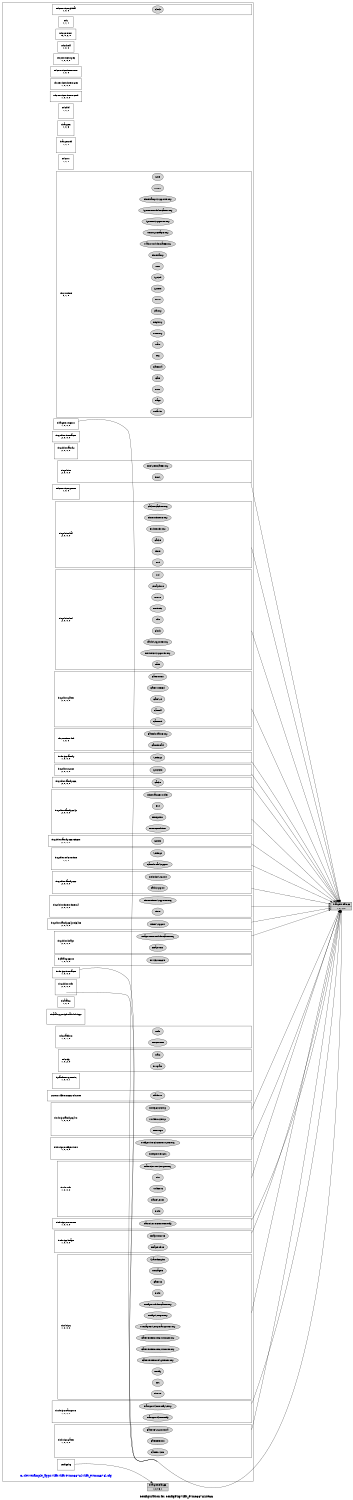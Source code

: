 digraph configuration {
    size="7.5,10";
    rankdir=LR;
    ranksep=".50 equally";
    concentrate=true;
    compound=true;
    label="\nConfiguration for configPkg/vlfft_evmc6678l.xe66"
  node [font=Helvetica, fontsize=14, fontcolor=black];  subgraph cluster0 {label=""; __cfg [label="C:/dev/example_apps/vlfft/vlfft/evmc6678l/vlfft_evmc6678l.cfg", color=white, fontcolor=blue];
    node [font=Helvetica, fontsize=10];    subgraph cluster1 {
        label="";
        xdc_services_global__top [shape=box,label="xdc.services.global\n1, 0, 0", color=white];
        xdc_services_global__bot [shape=point,label="", style=invis];
        xdc_services_global_Clock [style=filled,fillcolor=lightgray, label="Clock"];
        xdc_services_global__top -> xdc_services_global_Clock[style=invis];
        xdc_services_global_Clock -> xdc_services_global__bot[style=invis];
    }
    subgraph cluster2 {
        label="";
        xdc__top [shape=box,label="xdc\n1, 1, 1", color=white];
    }
    subgraph cluster3 {
        label="";
        xdc_corevers__top [shape=box,label="xdc.corevers\n16, 0, 2, 0", color=white];
    }
    subgraph cluster4 {
        label="";
        xdc_shelf__top [shape=box,label="xdc.shelf\n1, 0, 0", color=white];
    }
    subgraph cluster5 {
        label="";
        xdc_services_spec__top [shape=box,label="xdc.services.spec\n1, 0, 0, 0", color=white];
    }
    subgraph cluster6 {
        label="";
        xdc_services_intern_xsr__top [shape=box,label="xdc.services.intern.xsr\n1, 0, 0", color=white];
    }
    subgraph cluster7 {
        label="";
        xdc_services_intern_gen__top [shape=box,label="xdc.services.intern.gen\n1, 0, 0, 0", color=white];
    }
    subgraph cluster8 {
        label="";
        xdc_services_intern_cmd__top [shape=box,label="xdc.services.intern.cmd\n1, 0, 0, 0", color=white];
    }
    subgraph cluster9 {
        label="";
        xdc_bld__top [shape=box,label="xdc.bld\n1, 0, 2", color=white];
        xdc_bld__bot [shape=point,label="", style=invis];
    }
    subgraph cluster10 {
        label="";
        ti_targets__top [shape=box,label="ti.targets\n1, 0, 3", color=white];
        ti_targets__bot [shape=point,label="", style=invis];
    }
    subgraph cluster11 {
        label="";
        ti_targets_elf__top [shape=box,label="ti.targets.elf\n1, 0, 0", color=white];
        ti_targets_elf__bot [shape=point,label="", style=invis];
    }
    subgraph cluster12 {
        label="";
        xdc_rov__top [shape=box,label="xdc.rov\n1, 0, 0", color=white];
        xdc_rov__bot [shape=point,label="", style=invis];
    }
    subgraph cluster13 {
        label="";
        xdc_runtime__top [shape=box,label="xdc.runtime\n2, 1, 0", color=white];
        xdc_runtime__bot [shape=point,label="", style=invis];
        xdc_runtime_Assert [style=filled,fillcolor=lightgray, label="Assert"];
        xdc_runtime__top -> xdc_runtime_Assert[style=invis];
        xdc_runtime_Assert -> xdc_runtime__bot[style=invis];
        xdc_runtime_Core [style=filled,fillcolor=lightgray, label="Core"];
        xdc_runtime__top -> xdc_runtime_Core[style=invis];
        xdc_runtime_Core -> xdc_runtime__bot[style=invis];
        xdc_runtime_Defaults [style=filled,fillcolor=lightgray, label="Defaults"];
        xdc_runtime__top -> xdc_runtime_Defaults[style=invis];
        xdc_runtime_Defaults -> xdc_runtime__bot[style=invis];
        xdc_runtime_Diags [style=filled,fillcolor=lightgray, label="Diags"];
        xdc_runtime__top -> xdc_runtime_Diags[style=invis];
        xdc_runtime_Diags -> xdc_runtime__bot[style=invis];
        xdc_runtime_Error [style=filled,fillcolor=lightgray, label="Error"];
        xdc_runtime__top -> xdc_runtime_Error[style=invis];
        xdc_runtime_Error -> xdc_runtime__bot[style=invis];
        xdc_runtime_Gate [style=filled,fillcolor=lightgray, label="Gate"];
        xdc_runtime__top -> xdc_runtime_Gate[style=invis];
        xdc_runtime_Gate -> xdc_runtime__bot[style=invis];
        xdc_runtime_GateNull [style=filled,fillcolor=lightgray, label="GateNull"];
        xdc_runtime__top -> xdc_runtime_GateNull[style=invis];
        xdc_runtime_GateNull -> xdc_runtime__bot[style=invis];
        xdc_runtime_Log [style=filled,fillcolor=lightgray, label="Log"];
        xdc_runtime__top -> xdc_runtime_Log[style=invis];
        xdc_runtime_Log -> xdc_runtime__bot[style=invis];
        xdc_runtime_Main [style=filled,fillcolor=lightgray, label="Main"];
        xdc_runtime__top -> xdc_runtime_Main[style=invis];
        xdc_runtime_Main -> xdc_runtime__bot[style=invis];
        xdc_runtime_Memory [style=filled,fillcolor=lightgray, label="Memory"];
        xdc_runtime__top -> xdc_runtime_Memory[style=invis];
        xdc_runtime_Memory -> xdc_runtime__bot[style=invis];
        xdc_runtime_Registry [style=filled,fillcolor=lightgray, label="Registry"];
        xdc_runtime__top -> xdc_runtime_Registry[style=invis];
        xdc_runtime_Registry -> xdc_runtime__bot[style=invis];
        xdc_runtime_Startup [style=filled,fillcolor=lightgray, label="Startup"];
        xdc_runtime__top -> xdc_runtime_Startup[style=invis];
        xdc_runtime_Startup -> xdc_runtime__bot[style=invis];
        xdc_runtime_Reset [style=filled,fillcolor=lightgray, label="Reset"];
        xdc_runtime__top -> xdc_runtime_Reset[style=invis];
        xdc_runtime_Reset -> xdc_runtime__bot[style=invis];
        xdc_runtime_System [style=filled,fillcolor=lightgray, label="System"];
        xdc_runtime__top -> xdc_runtime_System[style=invis];
        xdc_runtime_System -> xdc_runtime__bot[style=invis];
        xdc_runtime_SysStd [style=filled,fillcolor=lightgray, label="SysStd"];
        xdc_runtime__top -> xdc_runtime_SysStd[style=invis];
        xdc_runtime_SysStd -> xdc_runtime__bot[style=invis];
        xdc_runtime_Text [style=filled,fillcolor=lightgray, label="Text"];
        xdc_runtime__top -> xdc_runtime_Text[style=invis];
        xdc_runtime_Text -> xdc_runtime__bot[style=invis];
        xdc_runtime_Timestamp [style=filled,fillcolor=lightgray, label="Timestamp"];
        xdc_runtime__top -> xdc_runtime_Timestamp[style=invis];
        xdc_runtime_Timestamp -> xdc_runtime__bot[style=invis];
        xdc_runtime_Main_Module_GateProxy [style=filled,fillcolor=lightgray, label="Main_Module_GateProxy"];
        xdc_runtime__top -> xdc_runtime_Main_Module_GateProxy[style=invis];
        xdc_runtime_Main_Module_GateProxy -> xdc_runtime__bot[style=invis];
        xdc_runtime_Memory_HeapProxy [style=filled,fillcolor=lightgray, label="Memory_HeapProxy"];
        xdc_runtime__top -> xdc_runtime_Memory_HeapProxy[style=invis];
        xdc_runtime_Memory_HeapProxy -> xdc_runtime__bot[style=invis];
        xdc_runtime_System_SupportProxy [style=filled,fillcolor=lightgray, label="System_SupportProxy"];
        xdc_runtime__top -> xdc_runtime_System_SupportProxy[style=invis];
        xdc_runtime_System_SupportProxy -> xdc_runtime__bot[style=invis];
        xdc_runtime_System_Module_GateProxy [style=filled,fillcolor=lightgray, label="System_Module_GateProxy"];
        xdc_runtime__top -> xdc_runtime_System_Module_GateProxy[style=invis];
        xdc_runtime_System_Module_GateProxy -> xdc_runtime__bot[style=invis];
        xdc_runtime_Timestamp_SupportProxy [style=filled,fillcolor=lightgray, label="Timestamp_SupportProxy"];
        xdc_runtime__top -> xdc_runtime_Timestamp_SupportProxy[style=invis];
        xdc_runtime_Timestamp_SupportProxy -> xdc_runtime__bot[style=invis];
    }
    subgraph cluster14 {
        label="";
        ti_targets_rts6000__top [shape=box,label="ti.targets.rts6000\n1, 0, 0, 0", color=white];
    }
    subgraph cluster15 {
        label="";
        ti_sysbios_interfaces__top [shape=box,label="ti.sysbios.interfaces\n2, 0, 0, 0", color=white];
    }
    subgraph cluster16 {
        label="";
        ti_sysbios_family__top [shape=box,label="ti.sysbios.family\n2, 0, 0, 0", color=white];
        ti_sysbios_family__bot [shape=point,label="", style=invis];
    }
    subgraph cluster17 {
        label="";
        ti_sysbios__top [shape=box,label="ti.sysbios\n2, 0, 0, 0", color=white];
        ti_sysbios__bot [shape=point,label="", style=invis];
        ti_sysbios_BIOS [style=filled,fillcolor=lightgray, label="BIOS"];
        ti_sysbios__top -> ti_sysbios_BIOS[style=invis];
        ti_sysbios_BIOS -> ti_sysbios__bot[style=invis];
        ti_sysbios_BIOS_RtsGateProxy [style=filled,fillcolor=lightgray, label="BIOS_RtsGateProxy"];
        ti_sysbios__top -> ti_sysbios_BIOS_RtsGateProxy[style=invis];
        ti_sysbios_BIOS_RtsGateProxy -> ti_sysbios__bot[style=invis];
    }
    subgraph cluster18 {
        label="";
        xdc_services_getset__top [shape=box,label="xdc.services.getset\n1, 0, 0", color=white];
        xdc_services_getset__bot [shape=point,label="", style=invis];
    }
    subgraph cluster19 {
        label="";
        ti_sysbios_hal__top [shape=box,label="ti.sysbios.hal\n2, 0, 0, 0", color=white];
        ti_sysbios_hal__bot [shape=point,label="", style=invis];
        ti_sysbios_hal_Hwi [style=filled,fillcolor=lightgray, label="Hwi"];
        ti_sysbios_hal__top -> ti_sysbios_hal_Hwi[style=invis];
        ti_sysbios_hal_Hwi -> ti_sysbios_hal__bot[style=invis];
        ti_sysbios_hal_Timer [style=filled,fillcolor=lightgray, label="Timer"];
        ti_sysbios_hal__top -> ti_sysbios_hal_Timer[style=invis];
        ti_sysbios_hal_Timer -> ti_sysbios_hal__bot[style=invis];
        ti_sysbios_hal_Cache [style=filled,fillcolor=lightgray, label="Cache"];
        ti_sysbios_hal__top -> ti_sysbios_hal_Cache[style=invis];
        ti_sysbios_hal_Cache -> ti_sysbios_hal__bot[style=invis];
        ti_sysbios_hal_Hwi_HwiProxy [style=filled,fillcolor=lightgray, label="Hwi_HwiProxy"];
        ti_sysbios_hal__top -> ti_sysbios_hal_Hwi_HwiProxy[style=invis];
        ti_sysbios_hal_Hwi_HwiProxy -> ti_sysbios_hal__bot[style=invis];
        ti_sysbios_hal_Timer_TimerProxy [style=filled,fillcolor=lightgray, label="Timer_TimerProxy"];
        ti_sysbios_hal__top -> ti_sysbios_hal_Timer_TimerProxy[style=invis];
        ti_sysbios_hal_Timer_TimerProxy -> ti_sysbios_hal__bot[style=invis];
        ti_sysbios_hal_Cache_CacheProxy [style=filled,fillcolor=lightgray, label="Cache_CacheProxy"];
        ti_sysbios_hal__top -> ti_sysbios_hal_Cache_CacheProxy[style=invis];
        ti_sysbios_hal_Cache_CacheProxy -> ti_sysbios_hal__bot[style=invis];
    }
    subgraph cluster20 {
        label="";
        ti_sysbios_knl__top [shape=box,label="ti.sysbios.knl\n2, 0, 0, 0", color=white];
        ti_sysbios_knl__bot [shape=point,label="", style=invis];
        ti_sysbios_knl_Clock [style=filled,fillcolor=lightgray, label="Clock"];
        ti_sysbios_knl__top -> ti_sysbios_knl_Clock[style=invis];
        ti_sysbios_knl_Clock -> ti_sysbios_knl__bot[style=invis];
        ti_sysbios_knl_Idle [style=filled,fillcolor=lightgray, label="Idle"];
        ti_sysbios_knl__top -> ti_sysbios_knl_Idle[style=invis];
        ti_sysbios_knl_Idle -> ti_sysbios_knl__bot[style=invis];
        ti_sysbios_knl_Intrinsics [style=filled,fillcolor=lightgray, label="Intrinsics"];
        ti_sysbios_knl__top -> ti_sysbios_knl_Intrinsics[style=invis];
        ti_sysbios_knl_Intrinsics -> ti_sysbios_knl__bot[style=invis];
        ti_sysbios_knl_Queue [style=filled,fillcolor=lightgray, label="Queue"];
        ti_sysbios_knl__top -> ti_sysbios_knl_Queue[style=invis];
        ti_sysbios_knl_Queue -> ti_sysbios_knl__bot[style=invis];
        ti_sysbios_knl_Semaphore [style=filled,fillcolor=lightgray, label="Semaphore"];
        ti_sysbios_knl__top -> ti_sysbios_knl_Semaphore[style=invis];
        ti_sysbios_knl_Semaphore -> ti_sysbios_knl__bot[style=invis];
        ti_sysbios_knl_Swi [style=filled,fillcolor=lightgray, label="Swi"];
        ti_sysbios_knl__top -> ti_sysbios_knl_Swi[style=invis];
        ti_sysbios_knl_Swi -> ti_sysbios_knl__bot[style=invis];
        ti_sysbios_knl_Task [style=filled,fillcolor=lightgray, label="Task"];
        ti_sysbios_knl__top -> ti_sysbios_knl_Task[style=invis];
        ti_sysbios_knl_Task -> ti_sysbios_knl__bot[style=invis];
        ti_sysbios_knl_Intrinsics_SupportProxy [style=filled,fillcolor=lightgray, label="Intrinsics_SupportProxy"];
        ti_sysbios_knl__top -> ti_sysbios_knl_Intrinsics_SupportProxy[style=invis];
        ti_sysbios_knl_Intrinsics_SupportProxy -> ti_sysbios_knl__bot[style=invis];
        ti_sysbios_knl_Task_SupportProxy [style=filled,fillcolor=lightgray, label="Task_SupportProxy"];
        ti_sysbios_knl__top -> ti_sysbios_knl_Task_SupportProxy[style=invis];
        ti_sysbios_knl_Task_SupportProxy -> ti_sysbios_knl__bot[style=invis];
    }
    subgraph cluster21 {
        label="";
        ti_sysbios_gates__top [shape=box,label="ti.sysbios.gates\n2, 0, 0, 0", color=white];
        ti_sysbios_gates__bot [shape=point,label="", style=invis];
        ti_sysbios_gates_GateHwi [style=filled,fillcolor=lightgray, label="GateHwi"];
        ti_sysbios_gates__top -> ti_sysbios_gates_GateHwi[style=invis];
        ti_sysbios_gates_GateHwi -> ti_sysbios_gates__bot[style=invis];
        ti_sysbios_gates_GateAll [style=filled,fillcolor=lightgray, label="GateAll"];
        ti_sysbios_gates__top -> ti_sysbios_gates_GateAll[style=invis];
        ti_sysbios_gates_GateAll -> ti_sysbios_gates__bot[style=invis];
        ti_sysbios_gates_GateSwi [style=filled,fillcolor=lightgray, label="GateSwi"];
        ti_sysbios_gates__top -> ti_sysbios_gates_GateSwi[style=invis];
        ti_sysbios_gates_GateSwi -> ti_sysbios_gates__bot[style=invis];
        ti_sysbios_gates_GateMutexPri [style=filled,fillcolor=lightgray, label="GateMutexPri"];
        ti_sysbios_gates__top -> ti_sysbios_gates_GateMutexPri[style=invis];
        ti_sysbios_gates_GateMutexPri -> ti_sysbios_gates__bot[style=invis];
        ti_sysbios_gates_GateMutex [style=filled,fillcolor=lightgray, label="GateMutex"];
        ti_sysbios_gates__top -> ti_sysbios_gates_GateMutex[style=invis];
        ti_sysbios_gates_GateMutex -> ti_sysbios_gates__bot[style=invis];
    }
    subgraph cluster22 {
        label="";
        xdc_runtime_knl__top [shape=box,label="xdc.runtime.knl\n1, 0, 0", color=white];
        xdc_runtime_knl__bot [shape=point,label="", style=invis];
        xdc_runtime_knl_GateThread [style=filled,fillcolor=lightgray, label="GateThread"];
        xdc_runtime_knl__top -> xdc_runtime_knl_GateThread[style=invis];
        xdc_runtime_knl_GateThread -> xdc_runtime_knl__bot[style=invis];
        xdc_runtime_knl_GateThread_Proxy [style=filled,fillcolor=lightgray, label="GateThread_Proxy"];
        xdc_runtime_knl__top -> xdc_runtime_knl_GateThread_Proxy[style=invis];
        xdc_runtime_knl_GateThread_Proxy -> xdc_runtime_knl__bot[style=invis];
    }
    subgraph cluster23 {
        label="";
        ti_sdo_ipc_family__top [shape=box,label="ti.sdo.ipc.family\n1, 0, 0, 0", color=white];
        ti_sdo_ipc_family__bot [shape=point,label="", style=invis];
        ti_sdo_ipc_family_Settings [style=filled,fillcolor=lightgray, label="Settings"];
        ti_sdo_ipc_family__top -> ti_sdo_ipc_family_Settings[style=invis];
        ti_sdo_ipc_family_Settings -> ti_sdo_ipc_family__bot[style=invis];
    }
    subgraph cluster24 {
        label="";
        ti_sdo_ipc_interfaces__top [shape=box,label="ti.sdo.ipc.interfaces\n1, 0, 0, 0", color=white];
    }
    subgraph cluster25 {
        label="";
        ti_sysbios_syncs__top [shape=box,label="ti.sysbios.syncs\n2, 0, 0, 0", color=white];
        ti_sysbios_syncs__bot [shape=point,label="", style=invis];
        ti_sysbios_syncs_SyncSem [style=filled,fillcolor=lightgray, label="SyncSem"];
        ti_sysbios_syncs__top -> ti_sysbios_syncs_SyncSem[style=invis];
        ti_sysbios_syncs_SyncSem -> ti_sysbios_syncs__bot[style=invis];
    }
    subgraph cluster26 {
        label="";
        ti_sysbios_family_c66__top [shape=box,label="ti.sysbios.family.c66\n2, 0, 0, 0", color=white];
        ti_sysbios_family_c66__bot [shape=point,label="", style=invis];
        ti_sysbios_family_c66_Cache [style=filled,fillcolor=lightgray, label="Cache"];
        ti_sysbios_family_c66__top -> ti_sysbios_family_c66_Cache[style=invis];
        ti_sysbios_family_c66_Cache -> ti_sysbios_family_c66__bot[style=invis];
    }
    subgraph cluster27 {
        label="";
        ti_sysbios_family_c64p__top [shape=box,label="ti.sysbios.family.c64p\n2, 0, 0, 0", color=white];
        ti_sysbios_family_c64p__bot [shape=point,label="", style=invis];
        ti_sysbios_family_c64p_EventCombiner [style=filled,fillcolor=lightgray, label="EventCombiner"];
        ti_sysbios_family_c64p__top -> ti_sysbios_family_c64p_EventCombiner[style=invis];
        ti_sysbios_family_c64p_EventCombiner -> ti_sysbios_family_c64p__bot[style=invis];
        ti_sysbios_family_c64p_Exception [style=filled,fillcolor=lightgray, label="Exception"];
        ti_sysbios_family_c64p__top -> ti_sysbios_family_c64p_Exception[style=invis];
        ti_sysbios_family_c64p_Exception -> ti_sysbios_family_c64p__bot[style=invis];
        ti_sysbios_family_c64p_Hwi [style=filled,fillcolor=lightgray, label="Hwi"];
        ti_sysbios_family_c64p__top -> ti_sysbios_family_c64p_Hwi[style=invis];
        ti_sysbios_family_c64p_Hwi -> ti_sysbios_family_c64p__bot[style=invis];
        ti_sysbios_family_c64p_TimestampProvider [style=filled,fillcolor=lightgray, label="TimestampProvider"];
        ti_sysbios_family_c64p__top -> ti_sysbios_family_c64p_TimestampProvider[style=invis];
        ti_sysbios_family_c64p_TimestampProvider -> ti_sysbios_family_c64p__bot[style=invis];
    }
    subgraph cluster28 {
        label="";
        ti_sysbios_family_c66_tci66xx__top [shape=box,label="ti.sysbios.family.c66.tci66xx\n2, 0, 0, 0", color=white];
        ti_sysbios_family_c66_tci66xx__bot [shape=point,label="", style=invis];
        ti_sysbios_family_c66_tci66xx_CpIntc [style=filled,fillcolor=lightgray, label="CpIntc"];
        ti_sysbios_family_c66_tci66xx__top -> ti_sysbios_family_c66_tci66xx_CpIntc[style=invis];
        ti_sysbios_family_c66_tci66xx_CpIntc -> ti_sysbios_family_c66_tci66xx__bot[style=invis];
    }
    subgraph cluster29 {
        label="";
        ti_sysbios_xdcruntime__top [shape=box,label="ti.sysbios.xdcruntime\n1, 0, 0", color=white];
        ti_sysbios_xdcruntime__bot [shape=point,label="", style=invis];
        ti_sysbios_xdcruntime_GateThreadSupport [style=filled,fillcolor=lightgray, label="GateThreadSupport"];
        ti_sysbios_xdcruntime__top -> ti_sysbios_xdcruntime_GateThreadSupport[style=invis];
        ti_sysbios_xdcruntime_GateThreadSupport -> ti_sysbios_xdcruntime__bot[style=invis];
        ti_sysbios_xdcruntime_Settings [style=filled,fillcolor=lightgray, label="Settings"];
        ti_sysbios_xdcruntime__top -> ti_sysbios_xdcruntime_Settings[style=invis];
        ti_sysbios_xdcruntime_Settings -> ti_sysbios_xdcruntime__bot[style=invis];
    }
    subgraph cluster30 {
        label="";
        ti_sysbios_family_c62__top [shape=box,label="ti.sysbios.family.c62\n2, 0, 0, 0", color=white];
        ti_sysbios_family_c62__bot [shape=point,label="", style=invis];
        ti_sysbios_family_c62_TaskSupport [style=filled,fillcolor=lightgray, label="TaskSupport"];
        ti_sysbios_family_c62__top -> ti_sysbios_family_c62_TaskSupport[style=invis];
        ti_sysbios_family_c62_TaskSupport -> ti_sysbios_family_c62__bot[style=invis];
        ti_sysbios_family_c62_IntrinsicsSupport [style=filled,fillcolor=lightgray, label="IntrinsicsSupport"];
        ti_sysbios_family_c62__top -> ti_sysbios_family_c62_IntrinsicsSupport[style=invis];
        ti_sysbios_family_c62_IntrinsicsSupport -> ti_sysbios_family_c62__bot[style=invis];
    }
    subgraph cluster31 {
        label="";
        ti_sysbios_timers_timer64__top [shape=box,label="ti.sysbios.timers.timer64\n2, 0, 0, 0", color=white];
        ti_sysbios_timers_timer64__bot [shape=point,label="", style=invis];
        ti_sysbios_timers_timer64_Timer [style=filled,fillcolor=lightgray, label="Timer"];
        ti_sysbios_timers_timer64__top -> ti_sysbios_timers_timer64_Timer[style=invis];
        ti_sysbios_timers_timer64_Timer -> ti_sysbios_timers_timer64__bot[style=invis];
        ti_sysbios_timers_timer64_Timer_TimerSupportProxy [style=filled,fillcolor=lightgray, label="Timer_TimerSupportProxy"];
        ti_sysbios_timers_timer64__top -> ti_sysbios_timers_timer64_Timer_TimerSupportProxy[style=invis];
        ti_sysbios_timers_timer64_Timer_TimerSupportProxy -> ti_sysbios_timers_timer64__bot[style=invis];
    }
    subgraph cluster32 {
        label="";
        ti_sysbios_family_c64p_tci6488__top [shape=box,label="ti.sysbios.family.c64p.tci6488\n2, 0, 0, 0", color=white];
        ti_sysbios_family_c64p_tci6488__bot [shape=point,label="", style=invis];
        ti_sysbios_family_c64p_tci6488_TimerSupport [style=filled,fillcolor=lightgray, label="TimerSupport"];
        ti_sysbios_family_c64p_tci6488__top -> ti_sysbios_family_c64p_tci6488_TimerSupport[style=invis];
        ti_sysbios_family_c64p_tci6488_TimerSupport -> ti_sysbios_family_c64p_tci6488__bot[style=invis];
    }
    subgraph cluster33 {
        label="";
        ti_sysbios_heaps__top [shape=box,label="ti.sysbios.heaps\n2, 0, 0, 0", color=white];
        ti_sysbios_heaps__bot [shape=point,label="", style=invis];
        ti_sysbios_heaps_HeapMem [style=filled,fillcolor=lightgray, label="HeapMem"];
        ti_sysbios_heaps__top -> ti_sysbios_heaps_HeapMem[style=invis];
        ti_sysbios_heaps_HeapMem -> ti_sysbios_heaps__bot[style=invis];
        ti_sysbios_heaps_HeapMem_Module_GateProxy [style=filled,fillcolor=lightgray, label="HeapMem_Module_GateProxy"];
        ti_sysbios_heaps__top -> ti_sysbios_heaps_HeapMem_Module_GateProxy[style=invis];
        ti_sysbios_heaps_HeapMem_Module_GateProxy -> ti_sysbios_heaps__bot[style=invis];
    }
    subgraph cluster34 {
        label="";
        ti_sysbios_utils__top [shape=box,label="ti.sysbios.utils\n2, 0, 0, 0", color=white];
        ti_sysbios_utils__bot [shape=point,label="", style=invis];
    }
    subgraph cluster35 {
        label="";
        ti_catalog_c6000__top [shape=box,label="ti.catalog.c6000\n1, 0, 0, 0", color=white];
        ti_catalog_c6000__bot [shape=point,label="", style=invis];
        ti_catalog_c6000_TMS320C6678 [style=filled,fillcolor=lightgray, label="TMS320C6678"];
        ti_catalog_c6000__top -> ti_catalog_c6000_TMS320C6678[style=invis];
        ti_catalog_c6000_TMS320C6678 -> ti_catalog_c6000__bot[style=invis];
    }
    subgraph cluster36 {
        label="";
        ti_catalog__top [shape=box,label="ti.catalog\n1, 0, 0", color=white];
    }
    subgraph cluster37 {
        label="";
        ti_catalog_peripherals_hdvicp2__top [shape=box,label="ti.catalog.peripherals.hdvicp2\n", color=white];
        ti_catalog_peripherals_hdvicp2__bot [shape=point,label="", style=invis];
    }
    subgraph cluster38 {
        label="";
        xdc_platform__top [shape=box,label="xdc.platform\n1, 0, 1, 0", color=white];
        xdc_platform__bot [shape=point,label="", style=invis];
        xdc_platform_ExeContext [style=filled,fillcolor=lightgray, label="ExeContext"];
        xdc_platform__top -> xdc_platform_ExeContext[style=invis];
        xdc_platform_ExeContext -> xdc_platform__bot[style=invis];
        xdc_platform_Utils [style=filled,fillcolor=lightgray, label="Utils"];
        xdc_platform__top -> xdc_platform_Utils[style=invis];
        xdc_platform_Utils -> xdc_platform__bot[style=invis];
    }
    subgraph cluster39 {
        label="";
        xdc_cfg__top [shape=box,label="xdc.cfg\n1, 0, 2, 0", color=white];
        xdc_cfg__bot [shape=point,label="", style=invis];
        xdc_cfg_Program [style=filled,fillcolor=lightgray, label="Program"];
        xdc_cfg__top -> xdc_cfg_Program[style=invis];
        xdc_cfg_Program -> xdc_cfg__bot[style=invis];
        xdc_cfg_Main [style=filled,fillcolor=lightgray, label="Main"];
        xdc_cfg__top -> xdc_cfg_Main[style=invis];
        xdc_cfg_Main -> xdc_cfg__bot[style=invis];
    }
    subgraph cluster40 {
        label="";
        ti_platforms_generic__top [shape=box,label="ti.platforms.generic\n1, 0, 0, 1", color=white];
        ti_platforms_generic__bot [shape=point,label="", style=invis];
    }
    subgraph cluster41 {
        label="";
        custom_vlfft_evmc6678l_core0__top [shape=box,label="custom.vlfft.evmc6678l.core0\n", color=white];
        custom_vlfft_evmc6678l_core0__bot [shape=point,label="", style=invis];
        custom_vlfft_evmc6678l_core0_Platform [style=filled,fillcolor=lightgray, label="Platform"];
        custom_vlfft_evmc6678l_core0__top -> custom_vlfft_evmc6678l_core0_Platform[style=invis];
        custom_vlfft_evmc6678l_core0_Platform -> custom_vlfft_evmc6678l_core0__bot[style=invis];
    }
    subgraph cluster42 {
        label="";
        ti_sdo_utils__top [shape=box,label="ti.sdo.utils\n1, 0, 0, 0", color=white];
        ti_sdo_utils__bot [shape=point,label="", style=invis];
        ti_sdo_utils_Build [style=filled,fillcolor=lightgray, label="Build"];
        ti_sdo_utils__top -> ti_sdo_utils_Build[style=invis];
        ti_sdo_utils_Build -> ti_sdo_utils__bot[style=invis];
        ti_sdo_utils_NameServer [style=filled,fillcolor=lightgray, label="NameServer"];
        ti_sdo_utils__top -> ti_sdo_utils_NameServer[style=invis];
        ti_sdo_utils_NameServer -> ti_sdo_utils__bot[style=invis];
        ti_sdo_utils_MultiProc [style=filled,fillcolor=lightgray, label="MultiProc"];
        ti_sdo_utils__top -> ti_sdo_utils_MultiProc[style=invis];
        ti_sdo_utils_MultiProc -> ti_sdo_utils__bot[style=invis];
        ti_sdo_utils_List [style=filled,fillcolor=lightgray, label="List"];
        ti_sdo_utils__top -> ti_sdo_utils_List[style=invis];
        ti_sdo_utils_List -> ti_sdo_utils__bot[style=invis];
        ti_sdo_utils_NameServer_SetupProxy [style=filled,fillcolor=lightgray, label="NameServer_SetupProxy"];
        ti_sdo_utils__top -> ti_sdo_utils_NameServer_SetupProxy[style=invis];
        ti_sdo_utils_NameServer_SetupProxy -> ti_sdo_utils__bot[style=invis];
    }
    subgraph cluster43 {
        label="";
        ti_sdo_ipc_nsremote__top [shape=box,label="ti.sdo.ipc.nsremote\n1, 0, 0, 0", color=white];
        ti_sdo_ipc_nsremote__bot [shape=point,label="", style=invis];
        ti_sdo_ipc_nsremote_NameServerRemoteNotify [style=filled,fillcolor=lightgray, label="NameServerRemoteNotify"];
        ti_sdo_ipc_nsremote__top -> ti_sdo_ipc_nsremote_NameServerRemoteNotify[style=invis];
        ti_sdo_ipc_nsremote_NameServerRemoteNotify -> ti_sdo_ipc_nsremote__bot[style=invis];
    }
    subgraph cluster44 {
        label="";
        ti_sdo_ipc_heaps__top [shape=box,label="ti.sdo.ipc.heaps\n1, 0, 0, 0", color=white];
        ti_sdo_ipc_heaps__bot [shape=point,label="", style=invis];
        ti_sdo_ipc_heaps_HeapBufMP [style=filled,fillcolor=lightgray, label="HeapBufMP"];
        ti_sdo_ipc_heaps__top -> ti_sdo_ipc_heaps_HeapBufMP[style=invis];
        ti_sdo_ipc_heaps_HeapBufMP -> ti_sdo_ipc_heaps__bot[style=invis];
        ti_sdo_ipc_heaps_HeapMemMP [style=filled,fillcolor=lightgray, label="HeapMemMP"];
        ti_sdo_ipc_heaps__top -> ti_sdo_ipc_heaps_HeapMemMP[style=invis];
        ti_sdo_ipc_heaps_HeapMemMP -> ti_sdo_ipc_heaps__bot[style=invis];
    }
    subgraph cluster45 {
        label="";
        ti_sdo_ipc__top [shape=box,label="ti.sdo.ipc\n1, 0, 0, 0", color=white];
        ti_sdo_ipc__bot [shape=point,label="", style=invis];
        ti_sdo_ipc_Build [style=filled,fillcolor=lightgray, label="Build"];
        ti_sdo_ipc__top -> ti_sdo_ipc_Build[style=invis];
        ti_sdo_ipc_Build -> ti_sdo_ipc__bot[style=invis];
        ti_sdo_ipc_GateMP [style=filled,fillcolor=lightgray, label="GateMP"];
        ti_sdo_ipc__top -> ti_sdo_ipc_GateMP[style=invis];
        ti_sdo_ipc_GateMP -> ti_sdo_ipc__bot[style=invis];
        ti_sdo_ipc_MessageQ [style=filled,fillcolor=lightgray, label="MessageQ"];
        ti_sdo_ipc__top -> ti_sdo_ipc_MessageQ[style=invis];
        ti_sdo_ipc_MessageQ -> ti_sdo_ipc__bot[style=invis];
        ti_sdo_ipc_SharedRegion [style=filled,fillcolor=lightgray, label="SharedRegion"];
        ti_sdo_ipc__top -> ti_sdo_ipc_SharedRegion[style=invis];
        ti_sdo_ipc_SharedRegion -> ti_sdo_ipc__bot[style=invis];
        ti_sdo_ipc_ListMP [style=filled,fillcolor=lightgray, label="ListMP"];
        ti_sdo_ipc__top -> ti_sdo_ipc_ListMP[style=invis];
        ti_sdo_ipc_ListMP -> ti_sdo_ipc__bot[style=invis];
        ti_sdo_ipc_Ipc [style=filled,fillcolor=lightgray, label="Ipc"];
        ti_sdo_ipc__top -> ti_sdo_ipc_Ipc[style=invis];
        ti_sdo_ipc_Ipc -> ti_sdo_ipc__bot[style=invis];
        ti_sdo_ipc_Notify [style=filled,fillcolor=lightgray, label="Notify"];
        ti_sdo_ipc__top -> ti_sdo_ipc_Notify[style=invis];
        ti_sdo_ipc_Notify -> ti_sdo_ipc__bot[style=invis];
        ti_sdo_ipc_GateMP_RemoteSystemProxy [style=filled,fillcolor=lightgray, label="GateMP_RemoteSystemProxy"];
        ti_sdo_ipc__top -> ti_sdo_ipc_GateMP_RemoteSystemProxy[style=invis];
        ti_sdo_ipc_GateMP_RemoteSystemProxy -> ti_sdo_ipc__bot[style=invis];
        ti_sdo_ipc_GateMP_RemoteCustom1Proxy [style=filled,fillcolor=lightgray, label="GateMP_RemoteCustom1Proxy"];
        ti_sdo_ipc__top -> ti_sdo_ipc_GateMP_RemoteCustom1Proxy[style=invis];
        ti_sdo_ipc_GateMP_RemoteCustom1Proxy -> ti_sdo_ipc__bot[style=invis];
        ti_sdo_ipc_GateMP_RemoteCustom2Proxy [style=filled,fillcolor=lightgray, label="GateMP_RemoteCustom2Proxy"];
        ti_sdo_ipc__top -> ti_sdo_ipc_GateMP_RemoteCustom2Proxy[style=invis];
        ti_sdo_ipc_GateMP_RemoteCustom2Proxy -> ti_sdo_ipc__bot[style=invis];
        ti_sdo_ipc_MessageQ_SetupTransportProxy [style=filled,fillcolor=lightgray, label="MessageQ_SetupTransportProxy"];
        ti_sdo_ipc__top -> ti_sdo_ipc_MessageQ_SetupTransportProxy[style=invis];
        ti_sdo_ipc_MessageQ_SetupTransportProxy -> ti_sdo_ipc__bot[style=invis];
        ti_sdo_ipc_Notify_SetupProxy [style=filled,fillcolor=lightgray, label="Notify_SetupProxy"];
        ti_sdo_ipc__top -> ti_sdo_ipc_Notify_SetupProxy[style=invis];
        ti_sdo_ipc_Notify_SetupProxy -> ti_sdo_ipc__bot[style=invis];
        ti_sdo_ipc_Notify_Module_GateProxy [style=filled,fillcolor=lightgray, label="Notify_Module_GateProxy"];
        ti_sdo_ipc__top -> ti_sdo_ipc_Notify_Module_GateProxy[style=invis];
        ti_sdo_ipc_Notify_Module_GateProxy -> ti_sdo_ipc__bot[style=invis];
    }
    subgraph cluster46 {
        label="";
        ti_sdo_ipc_transports__top [shape=box,label="ti.sdo.ipc.transports\n1, 0, 0, 0", color=white];
        ti_sdo_ipc_transports__bot [shape=point,label="", style=invis];
        ti_sdo_ipc_transports_TransportShmNotify [style=filled,fillcolor=lightgray, label="TransportShmNotify"];
        ti_sdo_ipc_transports__top -> ti_sdo_ipc_transports_TransportShmNotify[style=invis];
        ti_sdo_ipc_transports_TransportShmNotify -> ti_sdo_ipc_transports__bot[style=invis];
        ti_sdo_ipc_transports_TransportShmNotifySetup [style=filled,fillcolor=lightgray, label="TransportShmNotifySetup"];
        ti_sdo_ipc_transports__top -> ti_sdo_ipc_transports_TransportShmNotifySetup[style=invis];
        ti_sdo_ipc_transports_TransportShmNotifySetup -> ti_sdo_ipc_transports__bot[style=invis];
    }
    subgraph cluster47 {
        label="";
        ti_sdo_ipc_gates__top [shape=box,label="ti.sdo.ipc.gates\n1, 0, 0, 0", color=white];
        ti_sdo_ipc_gates__bot [shape=point,label="", style=invis];
        ti_sdo_ipc_gates_GateHWSem [style=filled,fillcolor=lightgray, label="GateHWSem"];
        ti_sdo_ipc_gates__top -> ti_sdo_ipc_gates_GateHWSem[style=invis];
        ti_sdo_ipc_gates_GateHWSem -> ti_sdo_ipc_gates__bot[style=invis];
        ti_sdo_ipc_gates_GatePeterson [style=filled,fillcolor=lightgray, label="GatePeterson"];
        ti_sdo_ipc_gates__top -> ti_sdo_ipc_gates_GatePeterson[style=invis];
        ti_sdo_ipc_gates_GatePeterson -> ti_sdo_ipc_gates__bot[style=invis];
        ti_sdo_ipc_gates_GateMPSupportNull [style=filled,fillcolor=lightgray, label="GateMPSupportNull"];
        ti_sdo_ipc_gates__top -> ti_sdo_ipc_gates_GateMPSupportNull[style=invis];
        ti_sdo_ipc_gates_GateMPSupportNull -> ti_sdo_ipc_gates__bot[style=invis];
    }
    subgraph cluster48 {
        label="";
        ti_sdo_ipc_family_c647x__top [shape=box,label="ti.sdo.ipc.family.c647x\n1, 0, 0, 0", color=white];
        ti_sdo_ipc_family_c647x__bot [shape=point,label="", style=invis];
        ti_sdo_ipc_family_c647x_Interrupt [style=filled,fillcolor=lightgray, label="Interrupt"];
        ti_sdo_ipc_family_c647x__top -> ti_sdo_ipc_family_c647x_Interrupt[style=invis];
        ti_sdo_ipc_family_c647x_Interrupt -> ti_sdo_ipc_family_c647x__bot[style=invis];
        ti_sdo_ipc_family_c647x_MultiProcSetup [style=filled,fillcolor=lightgray, label="MultiProcSetup"];
        ti_sdo_ipc_family_c647x__top -> ti_sdo_ipc_family_c647x_MultiProcSetup[style=invis];
        ti_sdo_ipc_family_c647x_MultiProcSetup -> ti_sdo_ipc_family_c647x__bot[style=invis];
        ti_sdo_ipc_family_c647x_NotifyCircSetup [style=filled,fillcolor=lightgray, label="NotifyCircSetup"];
        ti_sdo_ipc_family_c647x__top -> ti_sdo_ipc_family_c647x_NotifyCircSetup[style=invis];
        ti_sdo_ipc_family_c647x_NotifyCircSetup -> ti_sdo_ipc_family_c647x__bot[style=invis];
    }
    subgraph cluster49 {
        label="";
        ti_sdo_ipc_notifyDrivers__top [shape=box,label="ti.sdo.ipc.notifyDrivers\n1, 0, 0, 0", color=white];
        ti_sdo_ipc_notifyDrivers__bot [shape=point,label="", style=invis];
        ti_sdo_ipc_notifyDrivers_NotifyDriverCirc [style=filled,fillcolor=lightgray, label="NotifyDriverCirc"];
        ti_sdo_ipc_notifyDrivers__top -> ti_sdo_ipc_notifyDrivers_NotifyDriverCirc[style=invis];
        ti_sdo_ipc_notifyDrivers_NotifyDriverCirc -> ti_sdo_ipc_notifyDrivers__bot[style=invis];
        ti_sdo_ipc_notifyDrivers_NotifyDriverCirc_InterruptProxy [style=filled,fillcolor=lightgray, label="NotifyDriverCirc_InterruptProxy"];
        ti_sdo_ipc_notifyDrivers__top -> ti_sdo_ipc_notifyDrivers_NotifyDriverCirc_InterruptProxy[style=invis];
        ti_sdo_ipc_notifyDrivers_NotifyDriverCirc_InterruptProxy -> ti_sdo_ipc_notifyDrivers__bot[style=invis];
    }
    subgraph cluster50 {
        label="";
        configPkg__top [shape=box,label="configPkg\n", color=white];
    }
  }
  node [font=Helvetica, fontsize=10];
    ti_targets_elf_C66__1_0_7__2_0 [shape=record,label="ti.targets.elf.C66|1,0,7.2,0",style=filled, fillcolor=lightgrey];
    ti_targets_rts6000__top -> ti_targets_elf_C66__1_0_7__2_0 [ltail=cluster14];
    ti_targets_elf_C66__1_0_7__2_0 [shape=record,label="ti.targets.elf.C66|1,0,7.2,0",style=filled, fillcolor=lightgrey];
    ti_sysbios__bot -> ti_targets_elf_C66__1_0_7__2_0 [ltail=cluster17];
    ti_targets_elf_C66__1_0_7__2_0 [shape=record,label="ti.targets.elf.C66|1,0,7.2,0",style=filled, fillcolor=lightgrey];
    ti_sysbios_hal__bot -> ti_targets_elf_C66__1_0_7__2_0 [ltail=cluster19];
    ti_targets_elf_C66__1_0_7__2_0 [shape=record,label="ti.targets.elf.C66|1,0,7.2,0",style=filled, fillcolor=lightgrey];
    ti_sysbios_knl__bot -> ti_targets_elf_C66__1_0_7__2_0 [ltail=cluster20];
    ti_targets_elf_C66__1_0_7__2_0 [shape=record,label="ti.targets.elf.C66|1,0,7.2,0",style=filled, fillcolor=lightgrey];
    ti_sysbios_gates__bot -> ti_targets_elf_C66__1_0_7__2_0 [ltail=cluster21];
    ti_targets_elf_C66__1_0_7__2_0 [shape=record,label="ti.targets.elf.C66|1,0,7.2,0",style=filled, fillcolor=lightgrey];
    ti_sdo_ipc_family__bot -> ti_targets_elf_C66__1_0_7__2_0 [ltail=cluster23];
    ti_targets_elf_C66__1_0_7__2_0 [shape=record,label="ti.targets.elf.C66|1,0,7.2,0",style=filled, fillcolor=lightgrey];
    ti_sdo_ipc_interfaces__top -> ti_targets_elf_C66__1_0_7__2_0 [ltail=cluster24];
    ti_targets_elf_C66__1_0_7__2_0 [shape=record,label="ti.targets.elf.C66|1,0,7.2,0",style=filled, fillcolor=lightgrey];
    ti_sysbios_syncs__bot -> ti_targets_elf_C66__1_0_7__2_0 [ltail=cluster25];
    ti_targets_elf_C66__1_0_7__2_0 [shape=record,label="ti.targets.elf.C66|1,0,7.2,0",style=filled, fillcolor=lightgrey];
    ti_sysbios_family_c66__bot -> ti_targets_elf_C66__1_0_7__2_0 [ltail=cluster26];
    ti_targets_elf_C66__1_0_7__2_0 [shape=record,label="ti.targets.elf.C66|1,0,7.2,0",style=filled, fillcolor=lightgrey];
    ti_sysbios_family_c64p__bot -> ti_targets_elf_C66__1_0_7__2_0 [ltail=cluster27];
    ti_targets_elf_C66__1_0_7__2_0 [shape=record,label="ti.targets.elf.C66|1,0,7.2,0",style=filled, fillcolor=lightgrey];
    ti_sysbios_family_c66_tci66xx__bot -> ti_targets_elf_C66__1_0_7__2_0 [ltail=cluster28];
    ti_targets_elf_C66__1_0_7__2_0 [shape=record,label="ti.targets.elf.C66|1,0,7.2,0",style=filled, fillcolor=lightgrey];
    ti_sysbios_xdcruntime__bot -> ti_targets_elf_C66__1_0_7__2_0 [ltail=cluster29];
    ti_targets_elf_C66__1_0_7__2_0 [shape=record,label="ti.targets.elf.C66|1,0,7.2,0",style=filled, fillcolor=lightgrey];
    ti_sysbios_family_c62__bot -> ti_targets_elf_C66__1_0_7__2_0 [ltail=cluster30];
    ti_targets_elf_C66__1_0_7__2_0 [shape=record,label="ti.targets.elf.C66|1,0,7.2,0",style=filled, fillcolor=lightgrey];
    ti_sysbios_timers_timer64__bot -> ti_targets_elf_C66__1_0_7__2_0 [ltail=cluster31];
    ti_targets_elf_C66__1_0_7__2_0 [shape=record,label="ti.targets.elf.C66|1,0,7.2,0",style=filled, fillcolor=lightgrey];
    ti_sysbios_family_c64p_tci6488__bot -> ti_targets_elf_C66__1_0_7__2_0 [ltail=cluster32];
    ti_targets_elf_C66__1_0_7__2_0 [shape=record,label="ti.targets.elf.C66|1,0,7.2,0",style=filled, fillcolor=lightgrey];
    ti_sysbios_heaps__bot -> ti_targets_elf_C66__1_0_7__2_0 [ltail=cluster33];
    ti_targets_elf_C66__1_0_7__2_0 [shape=record,label="ti.targets.elf.C66|1,0,7.2,0",style=filled, fillcolor=lightgrey];
    ti_sysbios_utils__bot -> ti_targets_elf_C66__1_0_7__2_0 [ltail=cluster34];
    ti_targets_elf_C66__1_0_7__2_0 [shape=record,label="ti.targets.elf.C66|1,0,7.2,0",style=filled, fillcolor=lightgrey];
    ti_sdo_utils__bot -> ti_targets_elf_C66__1_0_7__2_0 [ltail=cluster42];
    ti_targets_elf_C66__1_0_7__2_0 [shape=record,label="ti.targets.elf.C66|1,0,7.2,0",style=filled, fillcolor=lightgrey];
    ti_sdo_ipc_nsremote__bot -> ti_targets_elf_C66__1_0_7__2_0 [ltail=cluster43];
    ti_targets_elf_C66__1_0_7__2_0 [shape=record,label="ti.targets.elf.C66|1,0,7.2,0",style=filled, fillcolor=lightgrey];
    ti_sdo_ipc_heaps__bot -> ti_targets_elf_C66__1_0_7__2_0 [ltail=cluster44];
    ti_targets_elf_C66__1_0_7__2_0 [shape=record,label="ti.targets.elf.C66|1,0,7.2,0",style=filled, fillcolor=lightgrey];
    ti_sdo_ipc__bot -> ti_targets_elf_C66__1_0_7__2_0 [ltail=cluster45];
    ti_targets_elf_C66__1_0_7__2_0 [shape=record,label="ti.targets.elf.C66|1,0,7.2,0",style=filled, fillcolor=lightgrey];
    ti_sdo_ipc_transports__bot -> ti_targets_elf_C66__1_0_7__2_0 [ltail=cluster46];
    ti_targets_elf_C66__1_0_7__2_0 [shape=record,label="ti.targets.elf.C66|1,0,7.2,0",style=filled, fillcolor=lightgrey];
    ti_sdo_ipc_gates__bot -> ti_targets_elf_C66__1_0_7__2_0 [ltail=cluster47];
    ti_targets_elf_C66__1_0_7__2_0 [shape=record,label="ti.targets.elf.C66|1,0,7.2,0",style=filled, fillcolor=lightgrey];
    ti_sdo_ipc_family_c647x__bot -> ti_targets_elf_C66__1_0_7__2_0 [ltail=cluster48];
    ti_targets_elf_C66__1_0_7__2_0 [shape=record,label="ti.targets.elf.C66|1,0,7.2,0",style=filled, fillcolor=lightgrey];
    ti_sdo_ipc_notifyDrivers__bot -> ti_targets_elf_C66__1_0_7__2_0 [ltail=cluster49];
    ti_targets_elf_C66__1_0_7__3_1 [shape=record,label="ti.targets.elf.C66|1,0,7.3,1",style=filled, fillcolor=lightgrey];
    configPkg__top -> ti_targets_elf_C66__1_0_7__3_1 [ltail=cluster50];
}
